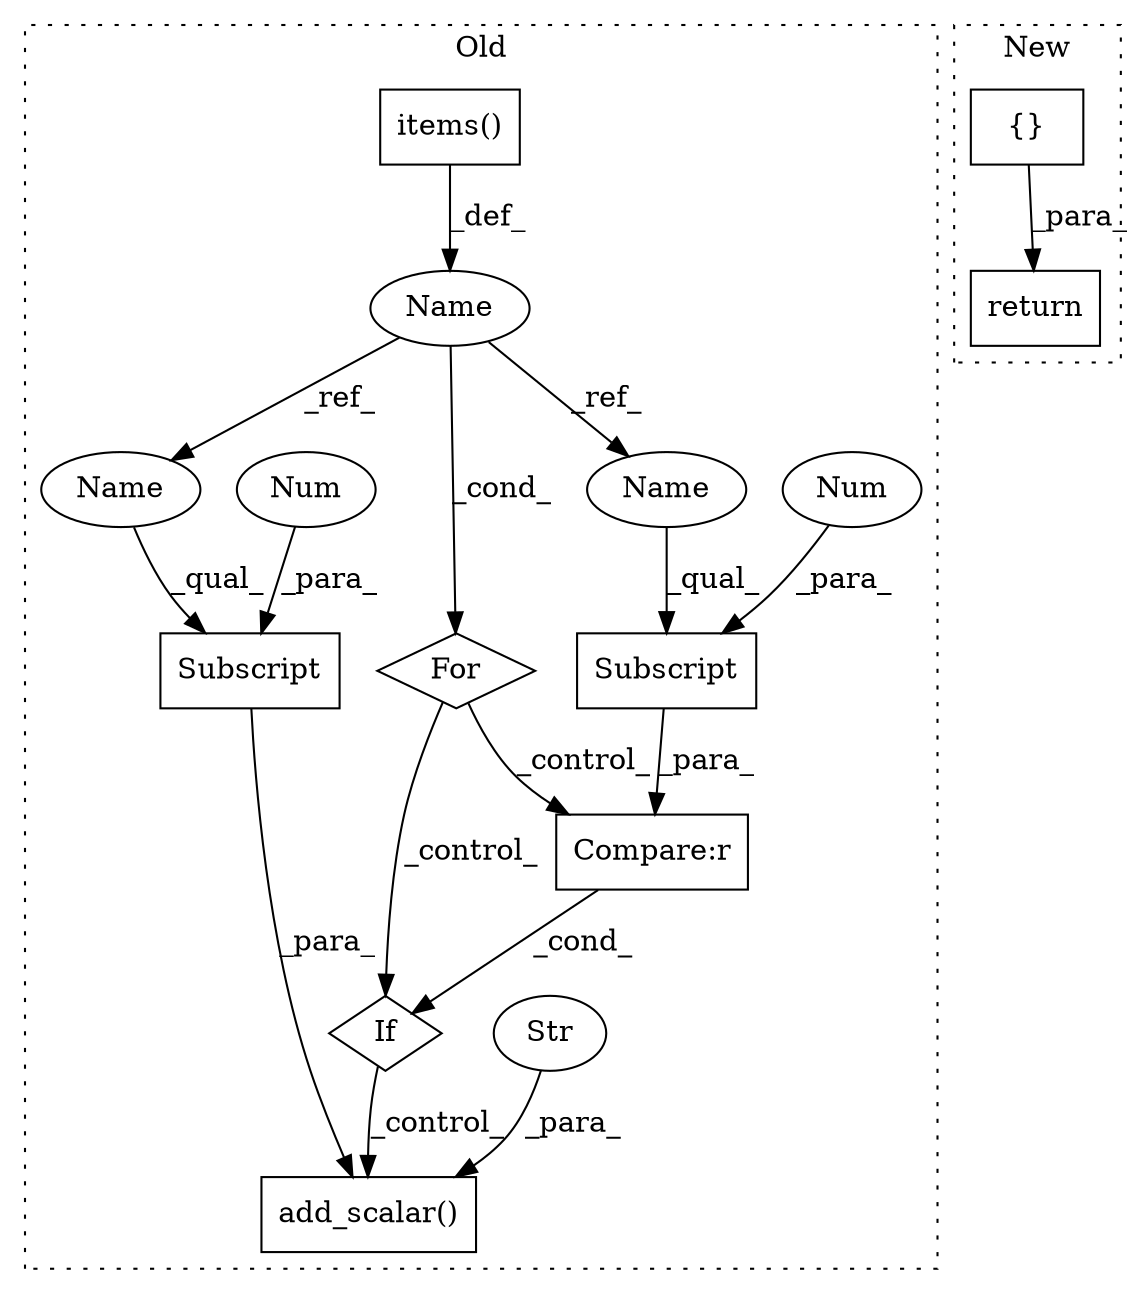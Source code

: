 digraph G {
subgraph cluster0 {
1 [label="add_scalar()" a="75" s="12823,12900" l="18,1" shape="box"];
3 [label="Str" a="66" s="12841" l="22" shape="ellipse"];
5 [label="For" a="107" s="12733,12765" l="4,14" shape="diamond"];
6 [label="Name" a="87" s="12737" l="8" shape="ellipse"];
7 [label="If" a="96" s="12779" l="3" shape="diamond"];
8 [label="Subscript" a="63" s="12865,0" l="11,0" shape="box"];
9 [label="Compare:r" a="40" s="12782" l="23" shape="box"];
10 [label="Subscript" a="63" s="12782,0" l="11,0" shape="box"];
11 [label="items()" a="75" s="12749" l="16" shape="box"];
12 [label="Num" a="76" s="12874" l="1" shape="ellipse"];
13 [label="Num" a="76" s="12791" l="1" shape="ellipse"];
14 [label="Name" a="87" s="12865" l="8" shape="ellipse"];
15 [label="Name" a="87" s="12782" l="8" shape="ellipse"];
label = "Old";
style="dotted";
}
subgraph cluster1 {
2 [label="{}" a="95" s="10497,10574" l="1,1" shape="box"];
4 [label="return" a="93" s="10490" l="7" shape="box"];
label = "New";
style="dotted";
}
2 -> 4 [label="_para_"];
3 -> 1 [label="_para_"];
5 -> 9 [label="_control_"];
5 -> 7 [label="_control_"];
6 -> 15 [label="_ref_"];
6 -> 5 [label="_cond_"];
6 -> 14 [label="_ref_"];
7 -> 1 [label="_control_"];
8 -> 1 [label="_para_"];
9 -> 7 [label="_cond_"];
10 -> 9 [label="_para_"];
11 -> 6 [label="_def_"];
12 -> 8 [label="_para_"];
13 -> 10 [label="_para_"];
14 -> 8 [label="_qual_"];
15 -> 10 [label="_qual_"];
}